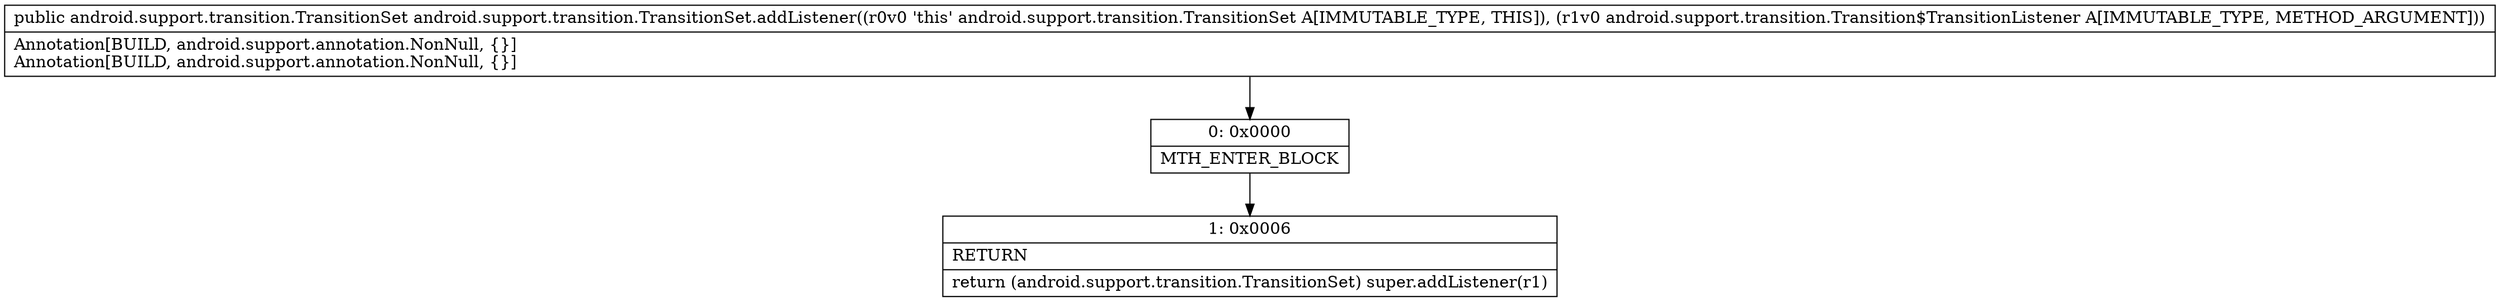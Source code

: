 digraph "CFG forandroid.support.transition.TransitionSet.addListener(Landroid\/support\/transition\/Transition$TransitionListener;)Landroid\/support\/transition\/TransitionSet;" {
Node_0 [shape=record,label="{0\:\ 0x0000|MTH_ENTER_BLOCK\l}"];
Node_1 [shape=record,label="{1\:\ 0x0006|RETURN\l|return (android.support.transition.TransitionSet) super.addListener(r1)\l}"];
MethodNode[shape=record,label="{public android.support.transition.TransitionSet android.support.transition.TransitionSet.addListener((r0v0 'this' android.support.transition.TransitionSet A[IMMUTABLE_TYPE, THIS]), (r1v0 android.support.transition.Transition$TransitionListener A[IMMUTABLE_TYPE, METHOD_ARGUMENT]))  | Annotation[BUILD, android.support.annotation.NonNull, \{\}]\lAnnotation[BUILD, android.support.annotation.NonNull, \{\}]\l}"];
MethodNode -> Node_0;
Node_0 -> Node_1;
}

